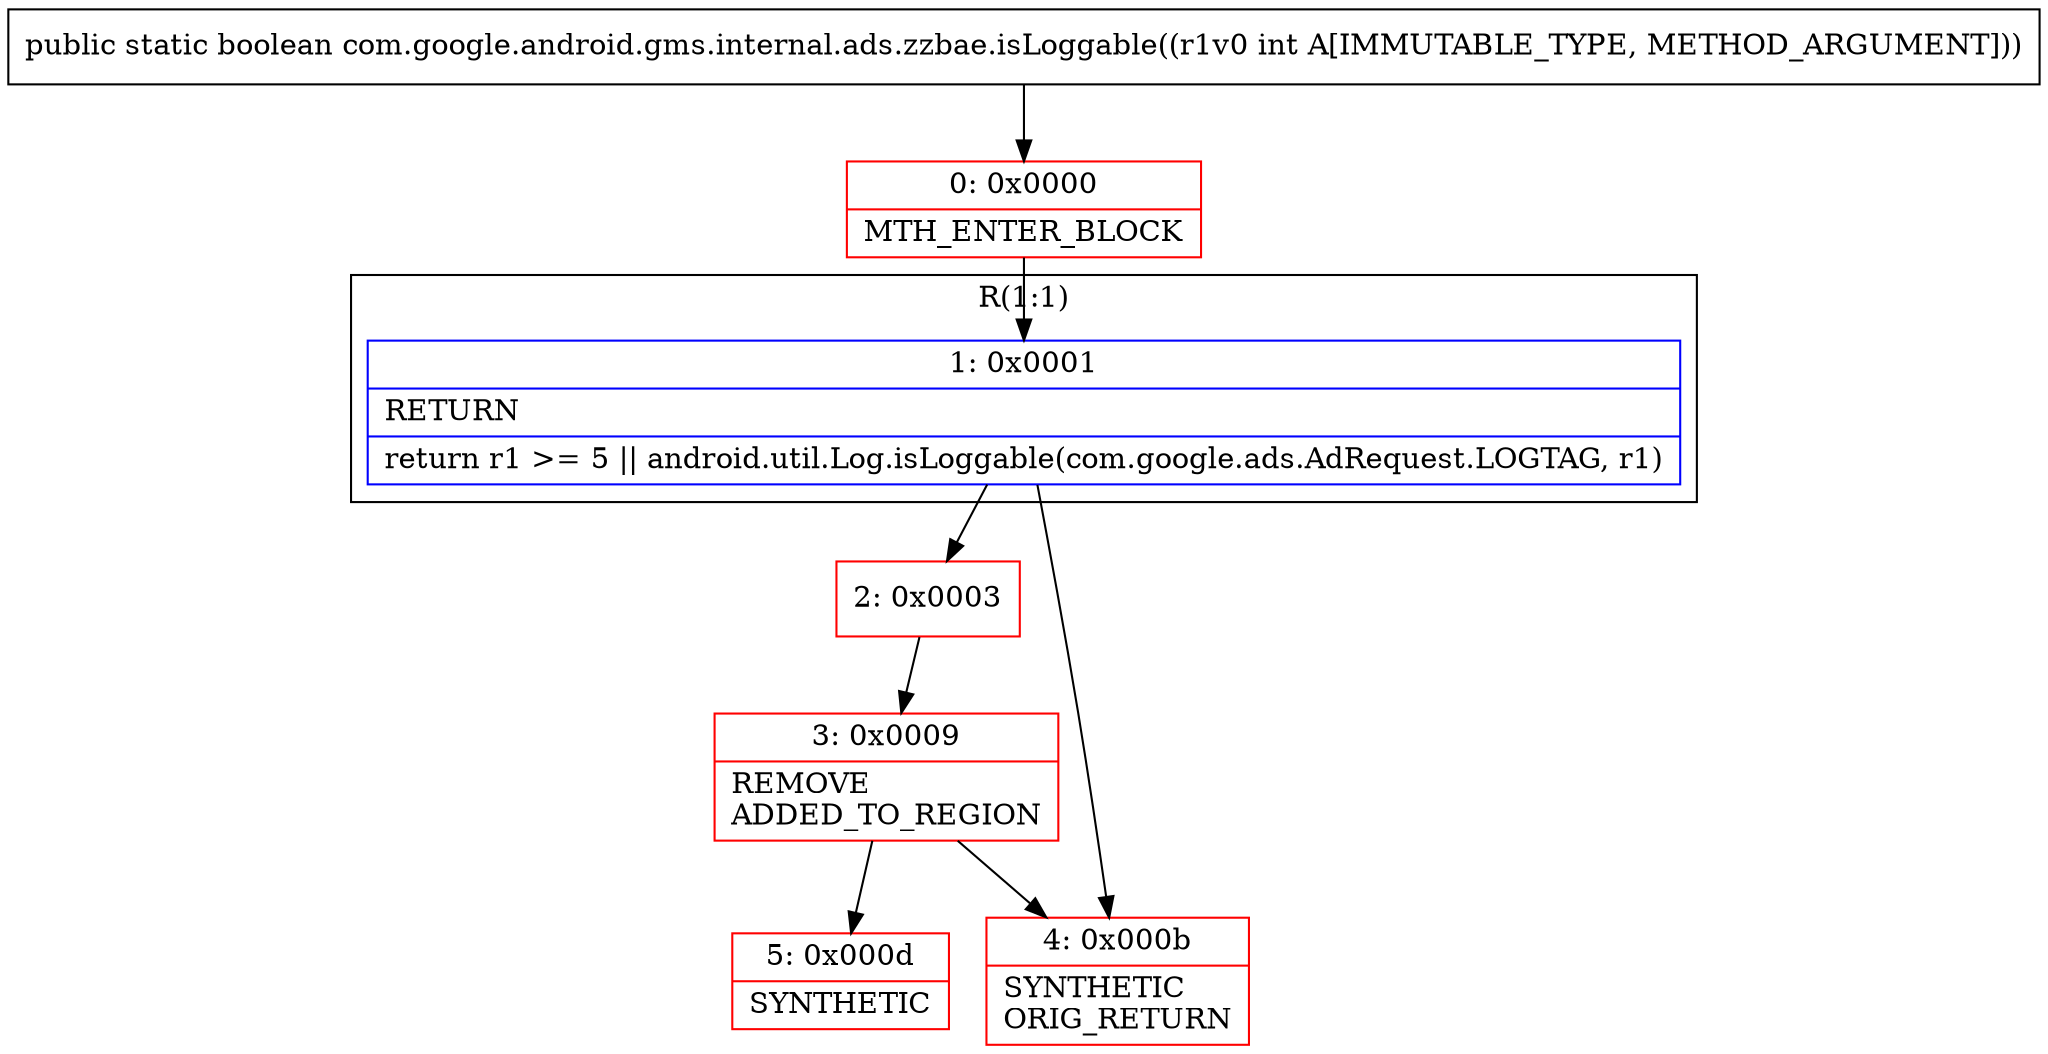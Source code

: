digraph "CFG forcom.google.android.gms.internal.ads.zzbae.isLoggable(I)Z" {
subgraph cluster_Region_1424417365 {
label = "R(1:1)";
node [shape=record,color=blue];
Node_1 [shape=record,label="{1\:\ 0x0001|RETURN\l|return r1 \>= 5 \|\| android.util.Log.isLoggable(com.google.ads.AdRequest.LOGTAG, r1)\l}"];
}
Node_0 [shape=record,color=red,label="{0\:\ 0x0000|MTH_ENTER_BLOCK\l}"];
Node_2 [shape=record,color=red,label="{2\:\ 0x0003}"];
Node_3 [shape=record,color=red,label="{3\:\ 0x0009|REMOVE\lADDED_TO_REGION\l}"];
Node_4 [shape=record,color=red,label="{4\:\ 0x000b|SYNTHETIC\lORIG_RETURN\l}"];
Node_5 [shape=record,color=red,label="{5\:\ 0x000d|SYNTHETIC\l}"];
MethodNode[shape=record,label="{public static boolean com.google.android.gms.internal.ads.zzbae.isLoggable((r1v0 int A[IMMUTABLE_TYPE, METHOD_ARGUMENT])) }"];
MethodNode -> Node_0;
Node_1 -> Node_2;
Node_1 -> Node_4;
Node_0 -> Node_1;
Node_2 -> Node_3;
Node_3 -> Node_4;
Node_3 -> Node_5;
}

